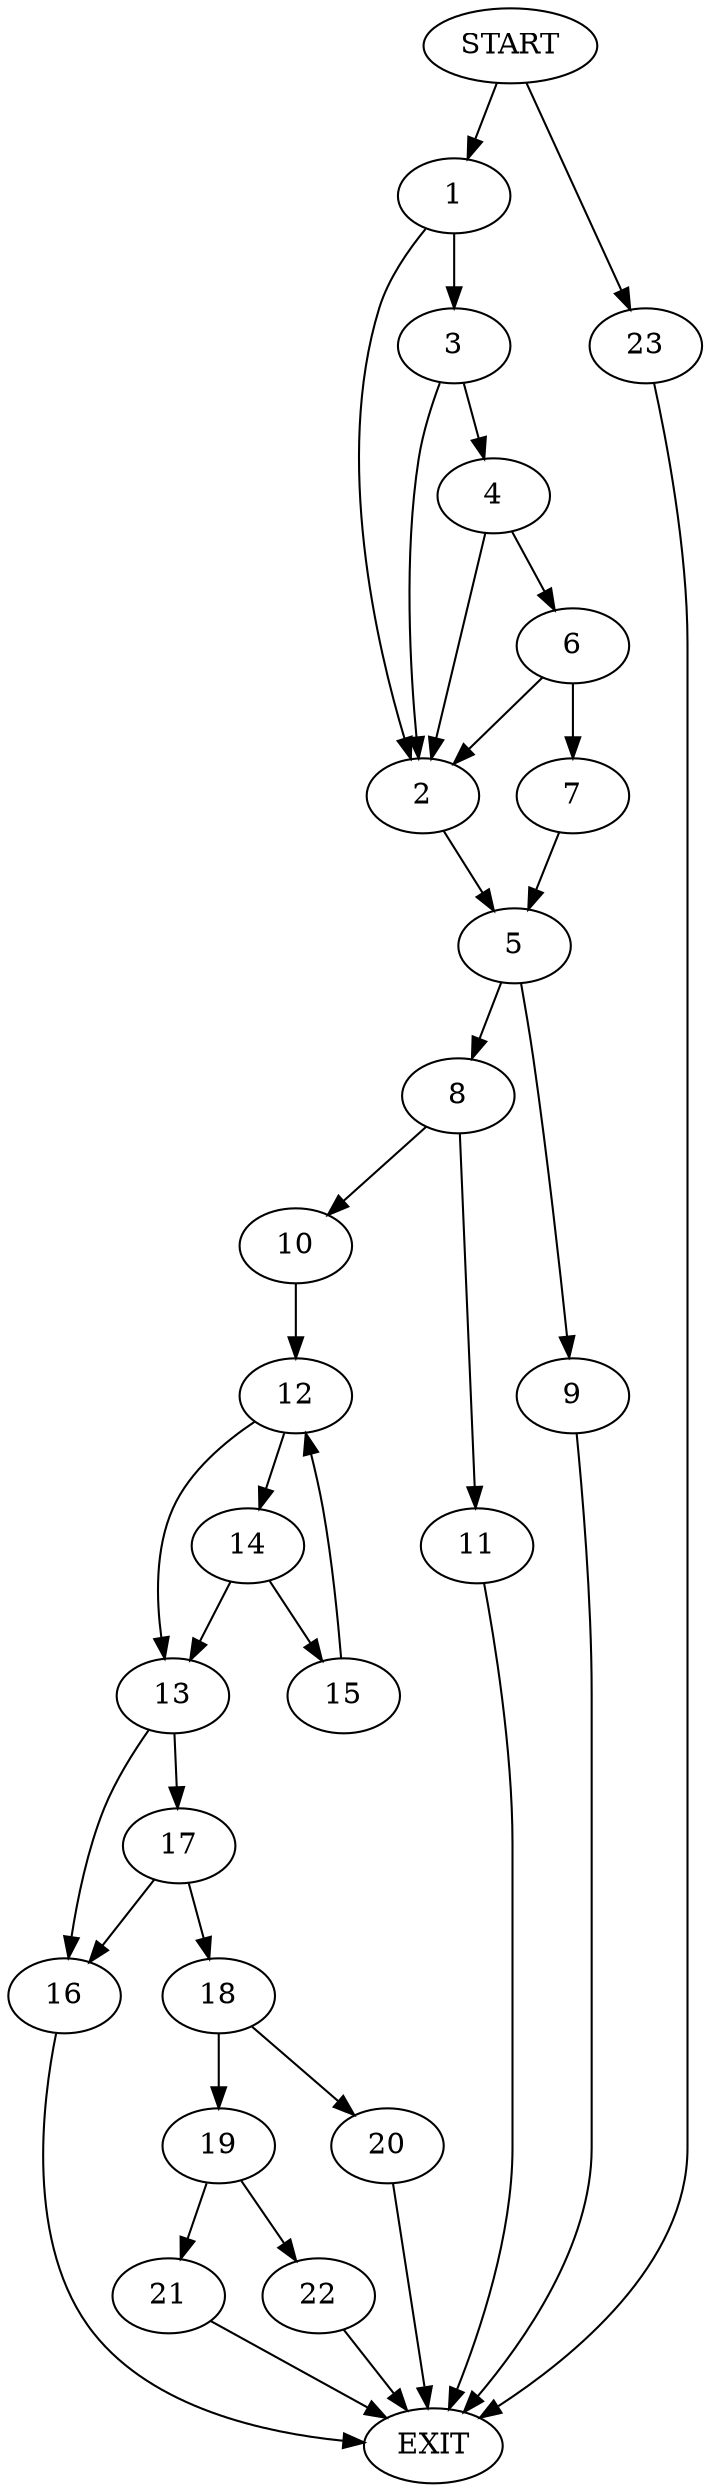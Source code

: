 digraph {
0 [label="START"]
24 [label="EXIT"]
0 -> 1
1 -> 2
1 -> 3
3 -> 2
3 -> 4
2 -> 5
4 -> 2
4 -> 6
6 -> 2
6 -> 7
7 -> 5
5 -> 8
5 -> 9
9 -> 24
8 -> 10
8 -> 11
10 -> 12
11 -> 24
12 -> 13
12 -> 14
14 -> 13
14 -> 15
13 -> 16
13 -> 17
15 -> 12
17 -> 16
17 -> 18
16 -> 24
18 -> 19
18 -> 20
19 -> 21
19 -> 22
20 -> 24
21 -> 24
22 -> 24
0 -> 23
23 -> 24
}
